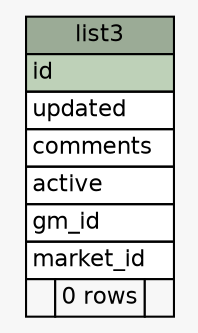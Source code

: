 // dot 2.38.0 on Linux 4.4.84-boot2docker
// SchemaSpy rev 590
digraph "list3" {
  graph [
    rankdir="RL"
    bgcolor="#f7f7f7"
    nodesep="0.18"
    ranksep="0.46"
    fontname="Helvetica"
    fontsize="11"
  ];
  node [
    fontname="Helvetica"
    fontsize="11"
    shape="plaintext"
  ];
  edge [
    arrowsize="0.8"
  ];
  "list3" [
    label=<
    <TABLE BORDER="0" CELLBORDER="1" CELLSPACING="0" BGCOLOR="#ffffff">
      <TR><TD COLSPAN="3" BGCOLOR="#9bab96" ALIGN="CENTER">list3</TD></TR>
      <TR><TD PORT="id" COLSPAN="3" BGCOLOR="#bed1b8" ALIGN="LEFT">id</TD></TR>
      <TR><TD PORT="updated" COLSPAN="3" ALIGN="LEFT">updated</TD></TR>
      <TR><TD PORT="comments" COLSPAN="3" ALIGN="LEFT">comments</TD></TR>
      <TR><TD PORT="active" COLSPAN="3" ALIGN="LEFT">active</TD></TR>
      <TR><TD PORT="gm_id" COLSPAN="3" ALIGN="LEFT">gm_id</TD></TR>
      <TR><TD PORT="market_id" COLSPAN="3" ALIGN="LEFT">market_id</TD></TR>
      <TR><TD ALIGN="LEFT" BGCOLOR="#f7f7f7">  </TD><TD ALIGN="RIGHT" BGCOLOR="#f7f7f7">0 rows</TD><TD ALIGN="RIGHT" BGCOLOR="#f7f7f7">  </TD></TR>
    </TABLE>>
    URL="tables/list3.html"
    tooltip="list3"
  ];
}
